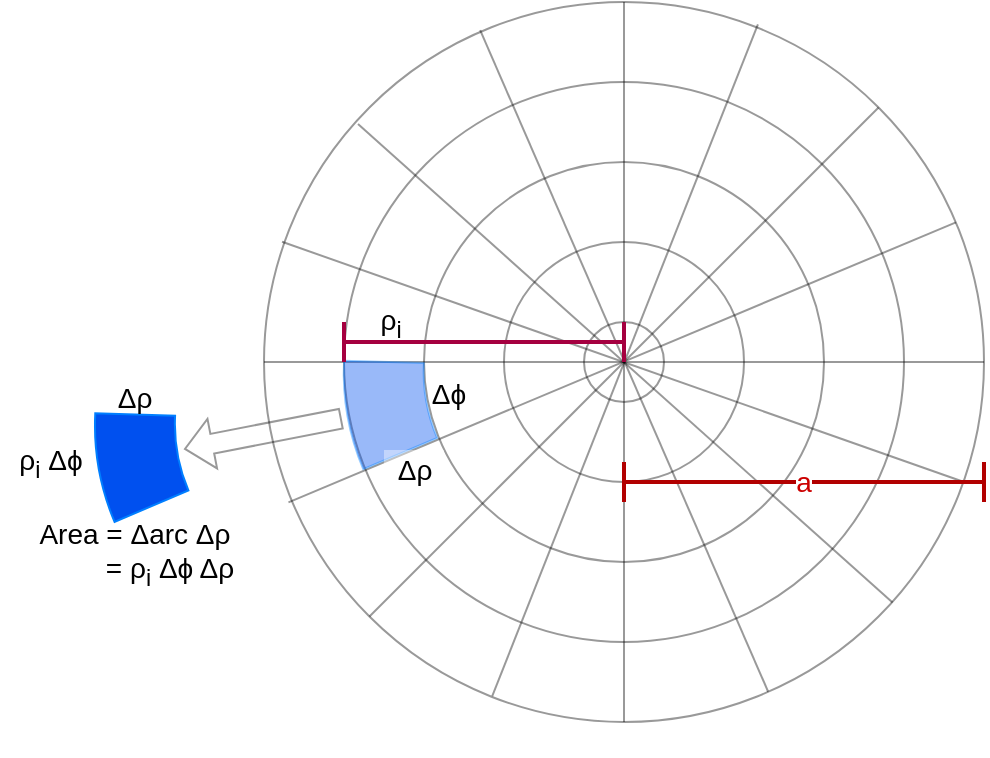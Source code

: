 <mxfile version="16.5.1" type="device"><diagram id="DKtbDZHlmAV-Dk19LNnS" name="Page-1"><mxGraphModel dx="1038" dy="649" grid="1" gridSize="10" guides="1" tooltips="1" connect="1" arrows="1" fold="1" page="1" pageScale="1" pageWidth="850" pageHeight="1100" math="0" shadow="0"><root><mxCell id="0"/><mxCell id="1" parent="0"/><mxCell id="kASK8j2b80wD2OWJJU7P-1" value="" style="ellipse;whiteSpace=wrap;html=1;aspect=fixed;strokeWidth=1;opacity=40;" vertex="1" parent="1"><mxGeometry x="280" y="200" width="360" height="360" as="geometry"/></mxCell><mxCell id="kASK8j2b80wD2OWJJU7P-2" value="" style="ellipse;whiteSpace=wrap;html=1;aspect=fixed;strokeWidth=1;opacity=40;" vertex="1" parent="1"><mxGeometry x="320" y="240" width="280" height="280" as="geometry"/></mxCell><mxCell id="kASK8j2b80wD2OWJJU7P-3" value="" style="ellipse;whiteSpace=wrap;html=1;aspect=fixed;strokeWidth=1;opacity=40;" vertex="1" parent="1"><mxGeometry x="360" y="280" width="200" height="200" as="geometry"/></mxCell><mxCell id="kASK8j2b80wD2OWJJU7P-4" value="" style="ellipse;whiteSpace=wrap;html=1;aspect=fixed;strokeWidth=1;opacity=40;" vertex="1" parent="1"><mxGeometry x="400" y="320" width="120" height="120" as="geometry"/></mxCell><mxCell id="kASK8j2b80wD2OWJJU7P-5" value="" style="ellipse;whiteSpace=wrap;html=1;aspect=fixed;strokeWidth=1;opacity=40;" vertex="1" parent="1"><mxGeometry x="440" y="360" width="40" height="40" as="geometry"/></mxCell><mxCell id="kASK8j2b80wD2OWJJU7P-6" value="" style="endArrow=none;html=1;rounded=0;exitX=0.5;exitY=1;exitDx=0;exitDy=0;entryX=0.5;entryY=0;entryDx=0;entryDy=0;strokeWidth=1;opacity=40;" edge="1" parent="1" source="kASK8j2b80wD2OWJJU7P-1" target="kASK8j2b80wD2OWJJU7P-1"><mxGeometry width="50" height="50" relative="1" as="geometry"><mxPoint x="10" y="510" as="sourcePoint"/><mxPoint x="60" y="460" as="targetPoint"/></mxGeometry></mxCell><mxCell id="kASK8j2b80wD2OWJJU7P-7" value="" style="endArrow=none;html=1;rounded=0;entryX=1;entryY=0.5;entryDx=0;entryDy=0;strokeWidth=1;opacity=40;" edge="1" parent="1" target="kASK8j2b80wD2OWJJU7P-1"><mxGeometry width="50" height="50" relative="1" as="geometry"><mxPoint x="280" y="380" as="sourcePoint"/><mxPoint x="330" y="330" as="targetPoint"/></mxGeometry></mxCell><mxCell id="kASK8j2b80wD2OWJJU7P-8" value="" style="endArrow=none;html=1;rounded=0;entryX=1;entryY=1;entryDx=0;entryDy=0;strokeWidth=1;opacity=40;" edge="1" parent="1"><mxGeometry width="50" height="50" relative="1" as="geometry"><mxPoint x="327" y="261" as="sourcePoint"/><mxPoint x="594.279" y="500.279" as="targetPoint"/></mxGeometry></mxCell><mxCell id="kASK8j2b80wD2OWJJU7P-9" value="" style="endArrow=none;html=1;rounded=0;entryX=1;entryY=0;entryDx=0;entryDy=0;exitX=0;exitY=1;exitDx=0;exitDy=0;strokeWidth=1;opacity=40;" edge="1" parent="1" source="kASK8j2b80wD2OWJJU7P-1" target="kASK8j2b80wD2OWJJU7P-1"><mxGeometry width="50" height="50" relative="1" as="geometry"><mxPoint x="337" y="272" as="sourcePoint"/><mxPoint x="604.279" y="509.279" as="targetPoint"/></mxGeometry></mxCell><mxCell id="kASK8j2b80wD2OWJJU7P-10" value="" style="endArrow=none;html=1;rounded=0;exitX=0.317;exitY=0.964;exitDx=0;exitDy=0;exitPerimeter=0;entryX=0.686;entryY=0.031;entryDx=0;entryDy=0;entryPerimeter=0;strokeWidth=1;opacity=40;" edge="1" parent="1"><mxGeometry width="50" height="50" relative="1" as="geometry"><mxPoint x="394.12" y="547.04" as="sourcePoint"/><mxPoint x="526.96" y="211.16" as="targetPoint"/></mxGeometry></mxCell><mxCell id="kASK8j2b80wD2OWJJU7P-11" value="" style="endArrow=none;html=1;rounded=0;entryX=0.303;entryY=0.039;entryDx=0;entryDy=0;entryPerimeter=0;exitX=0.703;exitY=0.958;exitDx=0;exitDy=0;exitPerimeter=0;strokeWidth=1;opacity=40;" edge="1" parent="1"><mxGeometry width="50" height="50" relative="1" as="geometry"><mxPoint x="532.08" y="544.88" as="sourcePoint"/><mxPoint x="388.08" y="214.04" as="targetPoint"/></mxGeometry></mxCell><mxCell id="kASK8j2b80wD2OWJJU7P-12" value="" style="endArrow=none;html=1;rounded=0;exitX=0.025;exitY=0.333;exitDx=0;exitDy=0;exitPerimeter=0;strokeWidth=1;opacity=40;" edge="1" parent="1" source="kASK8j2b80wD2OWJJU7P-1"><mxGeometry width="50" height="50" relative="1" as="geometry"><mxPoint x="414.12" y="567.04" as="sourcePoint"/><mxPoint x="630" y="440" as="targetPoint"/></mxGeometry></mxCell><mxCell id="kASK8j2b80wD2OWJJU7P-13" value="" style="endArrow=none;html=1;rounded=0;exitX=0.034;exitY=0.695;exitDx=0;exitDy=0;exitPerimeter=0;entryX=0.961;entryY=0.306;entryDx=0;entryDy=0;entryPerimeter=0;strokeWidth=1;opacity=40;" edge="1" parent="1" source="kASK8j2b80wD2OWJJU7P-1" target="kASK8j2b80wD2OWJJU7P-1"><mxGeometry width="50" height="50" relative="1" as="geometry"><mxPoint x="424.12" y="577.04" as="sourcePoint"/><mxPoint x="620" y="310" as="targetPoint"/></mxGeometry></mxCell><mxCell id="kASK8j2b80wD2OWJJU7P-14" value="" style="verticalLabelPosition=bottom;verticalAlign=top;html=1;shape=mxgraph.basic.partConcEllipse;startAngle=0.25;endAngle=0.32;arcWidth=0.31;labelBackgroundColor=#00FFFF;strokeColor=#007FFF;fillColor=#0050EF;rotation=67;direction=south;strokeWidth=1;opacity=40;" vertex="1" parent="1"><mxGeometry x="322.65" y="253.7" width="252.19" height="258.74" as="geometry"/></mxCell><mxCell id="kASK8j2b80wD2OWJJU7P-15" value="" style="verticalLabelPosition=bottom;verticalAlign=top;html=1;shape=mxgraph.basic.partConcEllipse;startAngle=0.25;endAngle=0.32;arcWidth=0.31;labelBackgroundColor=#00FFFF;strokeColor=#007FFF;fillColor=#0050EF;rotation=67;direction=south;" vertex="1" parent="1"><mxGeometry x="198.27" y="280.0" width="252.19" height="258.74" as="geometry"/></mxCell><mxCell id="kASK8j2b80wD2OWJJU7P-16" value="&lt;font style=&quot;font-size: 14px&quot;&gt;ρ&lt;sub&gt;i&lt;/sub&gt;&amp;nbsp;&lt;br&gt;&lt;/font&gt;" style="text;html=1;resizable=0;autosize=1;align=center;verticalAlign=middle;points=[];rounded=0;labelBackgroundColor=none;fillColor=default;strokeWidth=1;opacity=40;" vertex="1" parent="1"><mxGeometry x="330" y="350" width="30" height="20" as="geometry"/></mxCell><mxCell id="kASK8j2b80wD2OWJJU7P-17" value="&lt;font style=&quot;font-size: 14px&quot;&gt;Δϕ&lt;br&gt;&lt;/font&gt;" style="text;html=1;resizable=0;autosize=1;align=center;verticalAlign=middle;points=[];rounded=0;labelBackgroundColor=none;fillColor=none;strokeWidth=1;opacity=40;" vertex="1" parent="1"><mxGeometry x="357" y="386" width="30" height="20" as="geometry"/></mxCell><mxCell id="kASK8j2b80wD2OWJJU7P-18" value="&lt;font style=&quot;font-size: 14px&quot;&gt;Δρ&lt;br&gt;&lt;/font&gt;" style="text;html=1;resizable=0;autosize=1;align=center;verticalAlign=middle;points=[];rounded=0;labelBackgroundColor=none;fillColor=default;strokeWidth=1;opacity=40;" vertex="1" parent="1"><mxGeometry x="340" y="424" width="30" height="20" as="geometry"/></mxCell><mxCell id="kASK8j2b80wD2OWJJU7P-19" value="" style="shape=crossbar;whiteSpace=wrap;html=1;rounded=1;labelBackgroundColor=none;fontSize=14;strokeColor=#A50040;fillColor=#d80073;fontColor=#ffffff;strokeWidth=2;" vertex="1" parent="1"><mxGeometry x="320" y="360" width="140" height="20" as="geometry"/></mxCell><mxCell id="kASK8j2b80wD2OWJJU7P-20" value="&lt;font style=&quot;font-size: 14px&quot;&gt;ρ&lt;sub&gt;i&lt;/sub&gt; Δϕ&lt;br&gt;&lt;/font&gt;" style="text;html=1;resizable=0;autosize=1;align=center;verticalAlign=middle;points=[];rounded=0;labelBackgroundColor=none;fillColor=none;" vertex="1" parent="1"><mxGeometry x="148.27" y="420" width="50" height="20" as="geometry"/></mxCell><mxCell id="kASK8j2b80wD2OWJJU7P-21" value="&lt;font style=&quot;font-size: 14px&quot;&gt;Δρ&lt;br&gt;&lt;/font&gt;" style="text;html=1;resizable=0;autosize=1;align=center;verticalAlign=middle;points=[];rounded=0;labelBackgroundColor=none;fillColor=none;strokeWidth=1;opacity=70;" vertex="1" parent="1"><mxGeometry x="200.27" y="388.3" width="30" height="20" as="geometry"/></mxCell><mxCell id="kASK8j2b80wD2OWJJU7P-22" value="&lt;font&gt;a&lt;/font&gt;" style="shape=crossbar;whiteSpace=wrap;html=1;rounded=1;labelBackgroundColor=default;fontSize=14;strokeColor=#B20000;fillColor=#e51400;fontColor=#CC0000;spacingBottom=0;strokeWidth=2;" vertex="1" parent="1"><mxGeometry x="460" y="430" width="180" height="20" as="geometry"/></mxCell><mxCell id="kASK8j2b80wD2OWJJU7P-23" value="&lt;font style=&quot;font-size: 14px&quot;&gt;Area =&amp;nbsp;Δarc Δρ&lt;br&gt;&amp;nbsp; &amp;nbsp; &amp;nbsp; &amp;nbsp; &amp;nbsp;= ρ&lt;sub&gt;i&lt;/sub&gt; Δϕ Δρ&lt;br&gt;&lt;/font&gt;" style="text;html=1;resizable=0;autosize=1;align=center;verticalAlign=middle;points=[];rounded=0;labelBackgroundColor=none;fillColor=none;" vertex="1" parent="1"><mxGeometry x="160" y="456.0" width="110" height="40" as="geometry"/></mxCell><mxCell id="kASK8j2b80wD2OWJJU7P-24" value="" style="shape=flexArrow;endArrow=classic;html=1;rounded=0;fontSize=14;fontColor=#CC0000;strokeWidth=1;opacity=40;endWidth=14.167;endSize=4.3;" edge="1" parent="1" source="kASK8j2b80wD2OWJJU7P-14"><mxGeometry width="50" height="50" relative="1" as="geometry"><mxPoint x="302.137" y="395.168" as="sourcePoint"/><mxPoint x="240" y="423.58" as="targetPoint"/></mxGeometry></mxCell></root></mxGraphModel></diagram></mxfile>